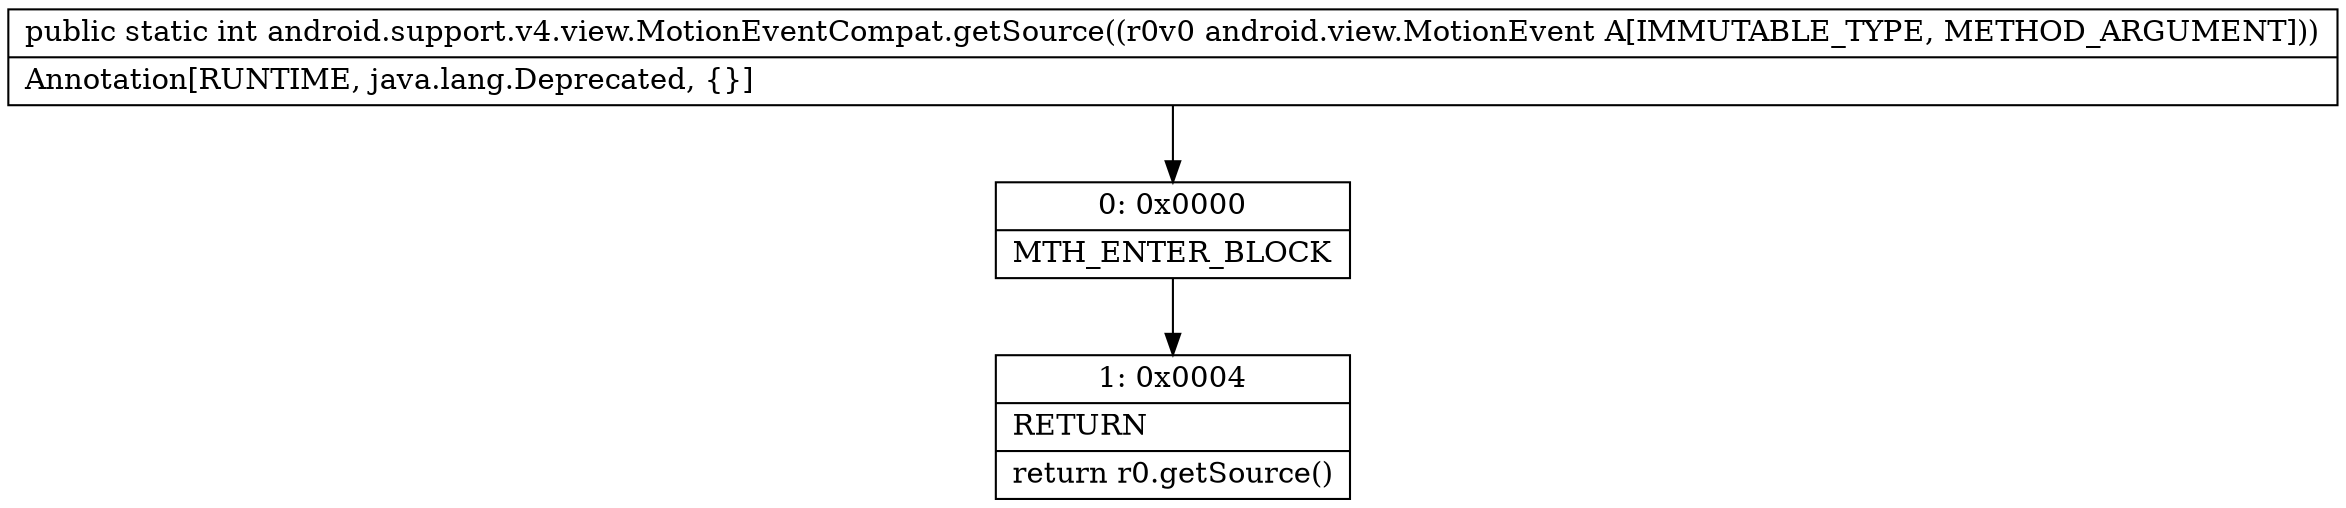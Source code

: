 digraph "CFG forandroid.support.v4.view.MotionEventCompat.getSource(Landroid\/view\/MotionEvent;)I" {
Node_0 [shape=record,label="{0\:\ 0x0000|MTH_ENTER_BLOCK\l}"];
Node_1 [shape=record,label="{1\:\ 0x0004|RETURN\l|return r0.getSource()\l}"];
MethodNode[shape=record,label="{public static int android.support.v4.view.MotionEventCompat.getSource((r0v0 android.view.MotionEvent A[IMMUTABLE_TYPE, METHOD_ARGUMENT]))  | Annotation[RUNTIME, java.lang.Deprecated, \{\}]\l}"];
MethodNode -> Node_0;
Node_0 -> Node_1;
}

